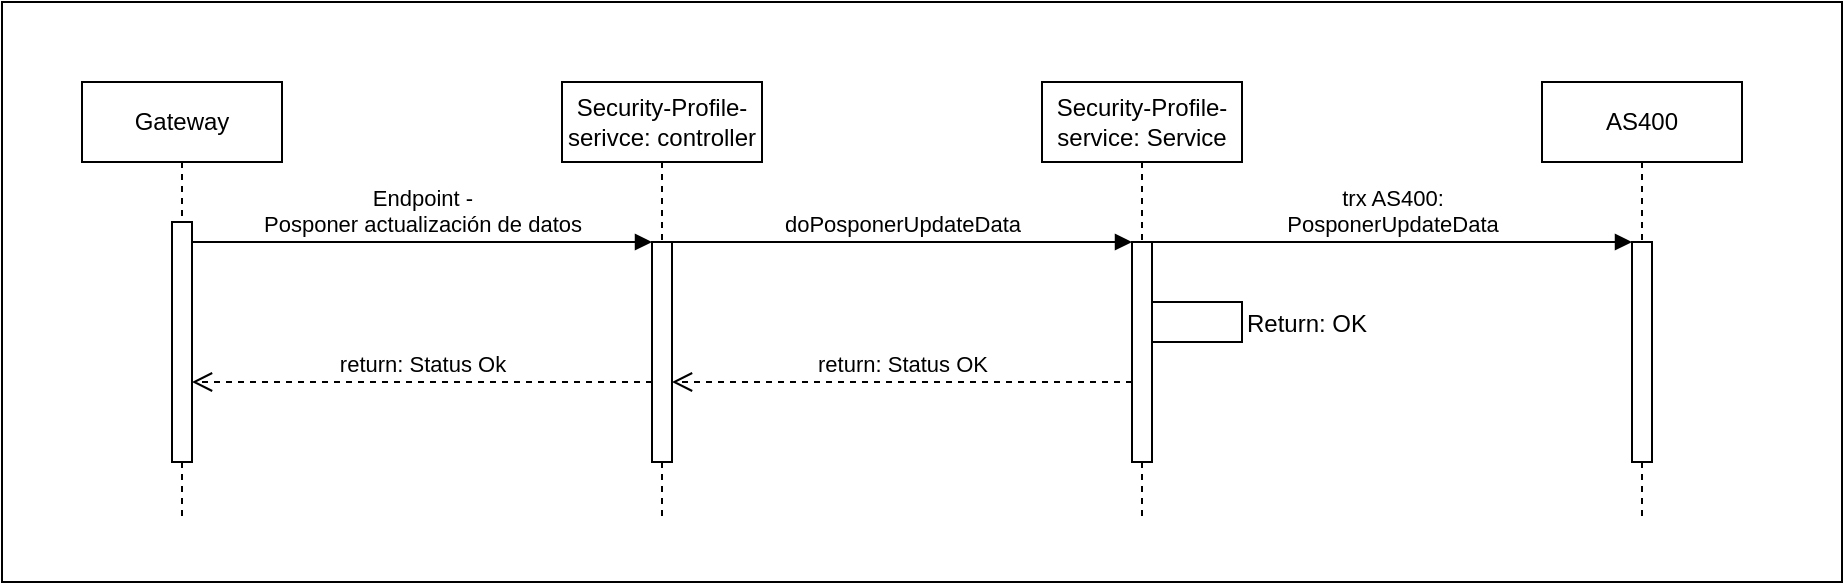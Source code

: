 <mxfile version="22.0.8" type="github">
  <diagram name="Page-1" id="2YBvvXClWsGukQMizWep">
    <mxGraphModel dx="996" dy="390" grid="1" gridSize="10" guides="1" tooltips="1" connect="1" arrows="1" fold="1" page="1" pageScale="1" pageWidth="850" pageHeight="1100" math="0" shadow="0">
      <root>
        <mxCell id="0" />
        <mxCell id="1" parent="0" />
        <mxCell id="jvgRiRS5Te2uGKEW9SWx-14" value="" style="rounded=0;whiteSpace=wrap;html=1;" vertex="1" parent="1">
          <mxGeometry width="920" height="290" as="geometry" />
        </mxCell>
        <mxCell id="aM9ryv3xv72pqoxQDRHE-1" value="Gateway" style="shape=umlLifeline;perimeter=lifelinePerimeter;whiteSpace=wrap;html=1;container=0;dropTarget=0;collapsible=0;recursiveResize=0;outlineConnect=0;portConstraint=eastwest;newEdgeStyle={&quot;edgeStyle&quot;:&quot;elbowEdgeStyle&quot;,&quot;elbow&quot;:&quot;vertical&quot;,&quot;curved&quot;:0,&quot;rounded&quot;:0};" parent="1" vertex="1">
          <mxGeometry x="40" y="40" width="100" height="220" as="geometry" />
        </mxCell>
        <mxCell id="aM9ryv3xv72pqoxQDRHE-2" value="" style="html=1;points=[];perimeter=orthogonalPerimeter;outlineConnect=0;targetShapes=umlLifeline;portConstraint=eastwest;newEdgeStyle={&quot;edgeStyle&quot;:&quot;elbowEdgeStyle&quot;,&quot;elbow&quot;:&quot;vertical&quot;,&quot;curved&quot;:0,&quot;rounded&quot;:0};" parent="aM9ryv3xv72pqoxQDRHE-1" vertex="1">
          <mxGeometry x="45" y="70" width="10" height="120" as="geometry" />
        </mxCell>
        <mxCell id="aM9ryv3xv72pqoxQDRHE-5" value="Security-Profile-serivce: controller" style="shape=umlLifeline;perimeter=lifelinePerimeter;whiteSpace=wrap;html=1;container=0;dropTarget=0;collapsible=0;recursiveResize=0;outlineConnect=0;portConstraint=eastwest;newEdgeStyle={&quot;edgeStyle&quot;:&quot;elbowEdgeStyle&quot;,&quot;elbow&quot;:&quot;vertical&quot;,&quot;curved&quot;:0,&quot;rounded&quot;:0};" parent="1" vertex="1">
          <mxGeometry x="280" y="40" width="100" height="220" as="geometry" />
        </mxCell>
        <mxCell id="aM9ryv3xv72pqoxQDRHE-6" value="" style="html=1;points=[];perimeter=orthogonalPerimeter;outlineConnect=0;targetShapes=umlLifeline;portConstraint=eastwest;newEdgeStyle={&quot;edgeStyle&quot;:&quot;elbowEdgeStyle&quot;,&quot;elbow&quot;:&quot;vertical&quot;,&quot;curved&quot;:0,&quot;rounded&quot;:0};" parent="aM9ryv3xv72pqoxQDRHE-5" vertex="1">
          <mxGeometry x="45" y="80" width="10" height="110" as="geometry" />
        </mxCell>
        <mxCell id="aM9ryv3xv72pqoxQDRHE-7" value="Endpoint - &lt;br&gt;Posponer actualización de datos" style="html=1;verticalAlign=bottom;endArrow=block;edgeStyle=elbowEdgeStyle;elbow=vertical;curved=0;rounded=0;" parent="1" source="aM9ryv3xv72pqoxQDRHE-2" target="aM9ryv3xv72pqoxQDRHE-6" edge="1">
          <mxGeometry relative="1" as="geometry">
            <mxPoint x="195" y="130" as="sourcePoint" />
            <Array as="points">
              <mxPoint x="180" y="120" />
            </Array>
          </mxGeometry>
        </mxCell>
        <mxCell id="aM9ryv3xv72pqoxQDRHE-8" value="return: Status Ok" style="html=1;verticalAlign=bottom;endArrow=open;dashed=1;endSize=8;edgeStyle=elbowEdgeStyle;elbow=vertical;curved=0;rounded=0;" parent="1" source="aM9ryv3xv72pqoxQDRHE-6" target="aM9ryv3xv72pqoxQDRHE-2" edge="1">
          <mxGeometry relative="1" as="geometry">
            <mxPoint x="195" y="205" as="targetPoint" />
            <Array as="points">
              <mxPoint x="160" y="190" />
              <mxPoint x="250" y="205" />
              <mxPoint x="260" y="220" />
              <mxPoint x="190" y="280" />
            </Array>
          </mxGeometry>
        </mxCell>
        <mxCell id="jvgRiRS5Te2uGKEW9SWx-1" value="Security-Profile-service: Service" style="shape=umlLifeline;perimeter=lifelinePerimeter;whiteSpace=wrap;html=1;container=0;dropTarget=0;collapsible=0;recursiveResize=0;outlineConnect=0;portConstraint=eastwest;newEdgeStyle={&quot;edgeStyle&quot;:&quot;elbowEdgeStyle&quot;,&quot;elbow&quot;:&quot;vertical&quot;,&quot;curved&quot;:0,&quot;rounded&quot;:0};" vertex="1" parent="1">
          <mxGeometry x="520" y="40" width="100" height="220" as="geometry" />
        </mxCell>
        <mxCell id="jvgRiRS5Te2uGKEW9SWx-2" value="" style="html=1;points=[];perimeter=orthogonalPerimeter;outlineConnect=0;targetShapes=umlLifeline;portConstraint=eastwest;newEdgeStyle={&quot;edgeStyle&quot;:&quot;elbowEdgeStyle&quot;,&quot;elbow&quot;:&quot;vertical&quot;,&quot;curved&quot;:0,&quot;rounded&quot;:0};" vertex="1" parent="jvgRiRS5Te2uGKEW9SWx-1">
          <mxGeometry x="45" y="80" width="10" height="110" as="geometry" />
        </mxCell>
        <mxCell id="jvgRiRS5Te2uGKEW9SWx-11" value="" style="endArrow=none;html=1;rounded=0;" edge="1" parent="jvgRiRS5Te2uGKEW9SWx-1">
          <mxGeometry width="50" height="50" relative="1" as="geometry">
            <mxPoint x="55" y="110" as="sourcePoint" />
            <mxPoint x="55" y="130" as="targetPoint" />
            <Array as="points">
              <mxPoint x="100" y="110" />
              <mxPoint x="100" y="130" />
            </Array>
          </mxGeometry>
        </mxCell>
        <mxCell id="jvgRiRS5Te2uGKEW9SWx-3" value="AS400" style="shape=umlLifeline;perimeter=lifelinePerimeter;whiteSpace=wrap;html=1;container=0;dropTarget=0;collapsible=0;recursiveResize=0;outlineConnect=0;portConstraint=eastwest;newEdgeStyle={&quot;edgeStyle&quot;:&quot;elbowEdgeStyle&quot;,&quot;elbow&quot;:&quot;vertical&quot;,&quot;curved&quot;:0,&quot;rounded&quot;:0};" vertex="1" parent="1">
          <mxGeometry x="770" y="40" width="100" height="220" as="geometry" />
        </mxCell>
        <mxCell id="jvgRiRS5Te2uGKEW9SWx-4" value="" style="html=1;points=[];perimeter=orthogonalPerimeter;outlineConnect=0;targetShapes=umlLifeline;portConstraint=eastwest;newEdgeStyle={&quot;edgeStyle&quot;:&quot;elbowEdgeStyle&quot;,&quot;elbow&quot;:&quot;vertical&quot;,&quot;curved&quot;:0,&quot;rounded&quot;:0};" vertex="1" parent="jvgRiRS5Te2uGKEW9SWx-3">
          <mxGeometry x="45" y="80" width="10" height="110" as="geometry" />
        </mxCell>
        <mxCell id="jvgRiRS5Te2uGKEW9SWx-5" value="doPosponerUpdateData" style="html=1;verticalAlign=bottom;endArrow=block;edgeStyle=elbowEdgeStyle;elbow=vertical;curved=0;rounded=0;" edge="1" parent="1" source="aM9ryv3xv72pqoxQDRHE-6" target="jvgRiRS5Te2uGKEW9SWx-2">
          <mxGeometry x="0.001" relative="1" as="geometry">
            <mxPoint x="310" y="150" as="sourcePoint" />
            <Array as="points">
              <mxPoint x="430" y="120" />
              <mxPoint x="395" y="150" />
            </Array>
            <mxPoint x="540" y="150" as="targetPoint" />
            <mxPoint as="offset" />
          </mxGeometry>
        </mxCell>
        <mxCell id="jvgRiRS5Te2uGKEW9SWx-6" value="trx AS400: &lt;br&gt;PosponerUpdateData" style="html=1;verticalAlign=bottom;endArrow=block;edgeStyle=elbowEdgeStyle;elbow=vertical;curved=0;rounded=0;" edge="1" parent="1" source="jvgRiRS5Te2uGKEW9SWx-2" target="jvgRiRS5Te2uGKEW9SWx-4">
          <mxGeometry relative="1" as="geometry">
            <mxPoint x="640" y="120" as="sourcePoint" />
            <Array as="points">
              <mxPoint x="735" y="120" />
              <mxPoint x="700" y="150" />
            </Array>
            <mxPoint x="900" y="120" as="targetPoint" />
          </mxGeometry>
        </mxCell>
        <mxCell id="jvgRiRS5Te2uGKEW9SWx-8" value="Return: OK" style="text;html=1;align=center;verticalAlign=middle;resizable=1;points=[];autosize=1;strokeColor=none;fillColor=none;rotation=0;movable=1;rotatable=1;deletable=1;editable=1;locked=0;connectable=1;" vertex="1" parent="1">
          <mxGeometry x="612" y="146" width="80" height="30" as="geometry" />
        </mxCell>
        <mxCell id="jvgRiRS5Te2uGKEW9SWx-9" value="return: Status OK" style="html=1;verticalAlign=bottom;endArrow=open;dashed=1;endSize=8;edgeStyle=elbowEdgeStyle;elbow=vertical;curved=0;rounded=0;" edge="1" parent="1" source="jvgRiRS5Te2uGKEW9SWx-2" target="aM9ryv3xv72pqoxQDRHE-6">
          <mxGeometry x="0.002" relative="1" as="geometry">
            <mxPoint x="320" y="260" as="targetPoint" />
            <Array as="points">
              <mxPoint x="480" y="190" />
              <mxPoint x="530" y="205" />
              <mxPoint x="520" y="220" />
              <mxPoint x="415" y="260" />
            </Array>
            <mxPoint x="550" y="260" as="sourcePoint" />
            <mxPoint as="offset" />
          </mxGeometry>
        </mxCell>
      </root>
    </mxGraphModel>
  </diagram>
</mxfile>
